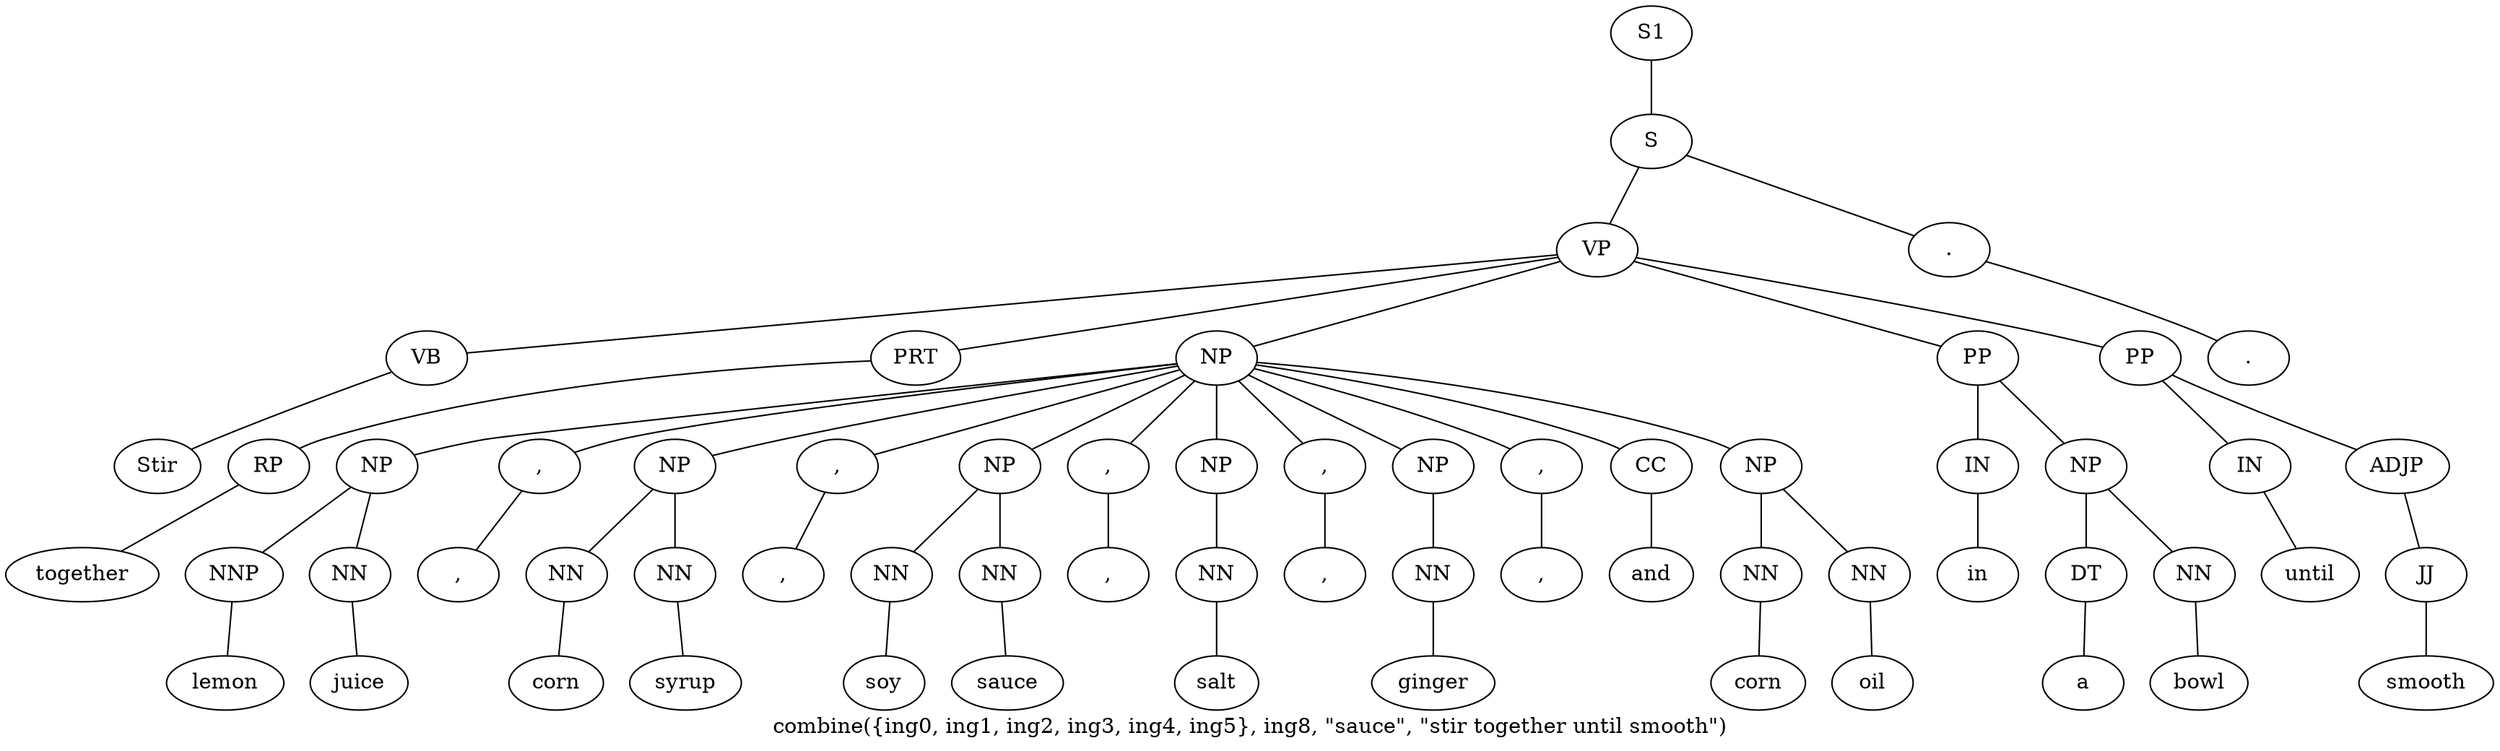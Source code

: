 graph SyntaxGraph {
	label = "combine({ing0, ing1, ing2, ing3, ing4, ing5}, ing8, \"sauce\", \"stir together until smooth\")";
	Node0 [label="S1"];
	Node1 [label="S"];
	Node2 [label="VP"];
	Node3 [label="VB"];
	Node4 [label="Stir"];
	Node5 [label="PRT"];
	Node6 [label="RP"];
	Node7 [label="together"];
	Node8 [label="NP"];
	Node9 [label="NP"];
	Node10 [label="NNP"];
	Node11 [label="lemon"];
	Node12 [label="NN"];
	Node13 [label="juice"];
	Node14 [label=","];
	Node15 [label=","];
	Node16 [label="NP"];
	Node17 [label="NN"];
	Node18 [label="corn"];
	Node19 [label="NN"];
	Node20 [label="syrup"];
	Node21 [label=","];
	Node22 [label=","];
	Node23 [label="NP"];
	Node24 [label="NN"];
	Node25 [label="soy"];
	Node26 [label="NN"];
	Node27 [label="sauce"];
	Node28 [label=","];
	Node29 [label=","];
	Node30 [label="NP"];
	Node31 [label="NN"];
	Node32 [label="salt"];
	Node33 [label=","];
	Node34 [label=","];
	Node35 [label="NP"];
	Node36 [label="NN"];
	Node37 [label="ginger"];
	Node38 [label=","];
	Node39 [label=","];
	Node40 [label="CC"];
	Node41 [label="and"];
	Node42 [label="NP"];
	Node43 [label="NN"];
	Node44 [label="corn"];
	Node45 [label="NN"];
	Node46 [label="oil"];
	Node47 [label="PP"];
	Node48 [label="IN"];
	Node49 [label="in"];
	Node50 [label="NP"];
	Node51 [label="DT"];
	Node52 [label="a"];
	Node53 [label="NN"];
	Node54 [label="bowl"];
	Node55 [label="PP"];
	Node56 [label="IN"];
	Node57 [label="until"];
	Node58 [label="ADJP"];
	Node59 [label="JJ"];
	Node60 [label="smooth"];
	Node61 [label="."];
	Node62 [label="."];

	Node0 -- Node1;
	Node1 -- Node2;
	Node1 -- Node61;
	Node2 -- Node3;
	Node2 -- Node5;
	Node2 -- Node8;
	Node2 -- Node47;
	Node2 -- Node55;
	Node3 -- Node4;
	Node5 -- Node6;
	Node6 -- Node7;
	Node8 -- Node9;
	Node8 -- Node14;
	Node8 -- Node16;
	Node8 -- Node21;
	Node8 -- Node23;
	Node8 -- Node28;
	Node8 -- Node30;
	Node8 -- Node33;
	Node8 -- Node35;
	Node8 -- Node38;
	Node8 -- Node40;
	Node8 -- Node42;
	Node9 -- Node10;
	Node9 -- Node12;
	Node10 -- Node11;
	Node12 -- Node13;
	Node14 -- Node15;
	Node16 -- Node17;
	Node16 -- Node19;
	Node17 -- Node18;
	Node19 -- Node20;
	Node21 -- Node22;
	Node23 -- Node24;
	Node23 -- Node26;
	Node24 -- Node25;
	Node26 -- Node27;
	Node28 -- Node29;
	Node30 -- Node31;
	Node31 -- Node32;
	Node33 -- Node34;
	Node35 -- Node36;
	Node36 -- Node37;
	Node38 -- Node39;
	Node40 -- Node41;
	Node42 -- Node43;
	Node42 -- Node45;
	Node43 -- Node44;
	Node45 -- Node46;
	Node47 -- Node48;
	Node47 -- Node50;
	Node48 -- Node49;
	Node50 -- Node51;
	Node50 -- Node53;
	Node51 -- Node52;
	Node53 -- Node54;
	Node55 -- Node56;
	Node55 -- Node58;
	Node56 -- Node57;
	Node58 -- Node59;
	Node59 -- Node60;
	Node61 -- Node62;
}
